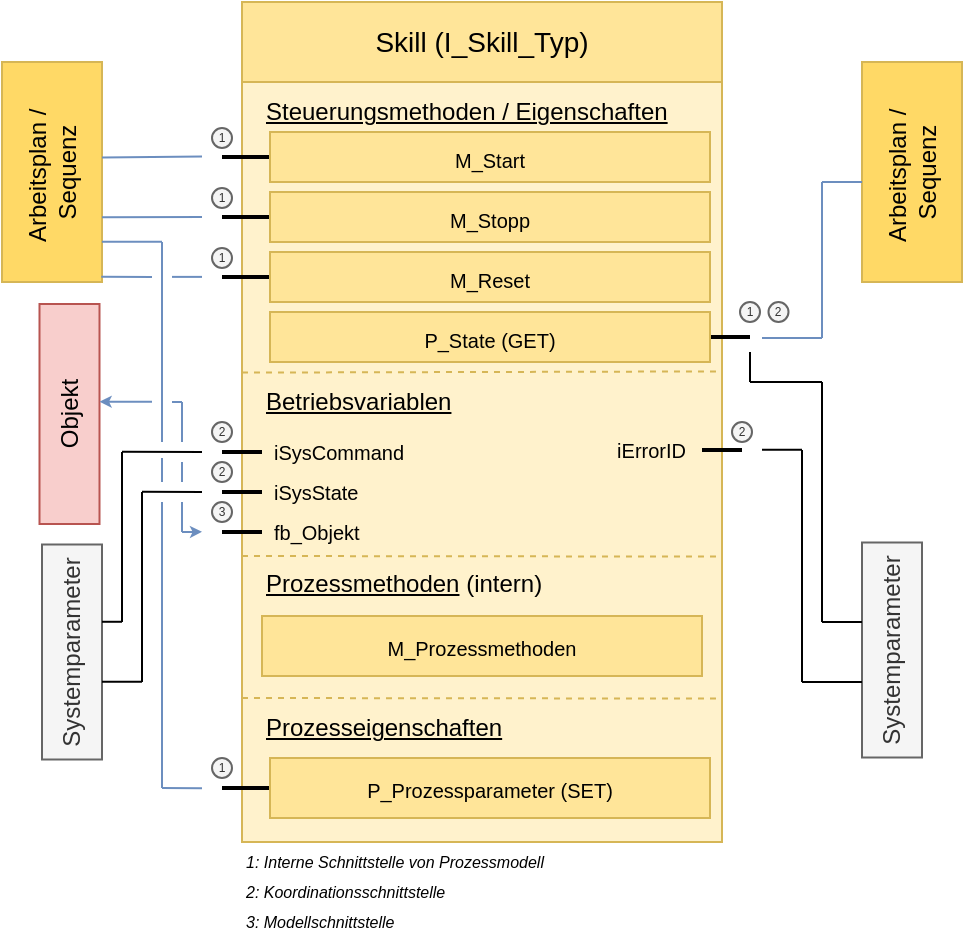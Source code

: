 <mxfile version="25.0.1">
  <diagram name="Seite-1" id="sdpVUGcd8ZdfAYJY-DBQ">
    <mxGraphModel dx="1526" dy="583" grid="1" gridSize="10" guides="1" tooltips="1" connect="1" arrows="1" fold="1" page="1" pageScale="1" pageWidth="827" pageHeight="1169" math="0" shadow="0">
      <root>
        <mxCell id="0" />
        <mxCell id="1" parent="0" />
        <mxCell id="eThXzIZxuzrMQbyXuAEO-1" value="Skill (I_Skill_Typ)" style="rounded=0;whiteSpace=wrap;html=1;fillColor=#FFE599;strokeColor=#d6b656;fontSize=14;" parent="1" vertex="1">
          <mxGeometry x="280" y="280" width="240" height="40" as="geometry" />
        </mxCell>
        <mxCell id="eThXzIZxuzrMQbyXuAEO-2" value="" style="rounded=0;whiteSpace=wrap;html=1;fillColor=#fff2cc;strokeColor=#d6b656;" parent="1" vertex="1">
          <mxGeometry x="280" y="320" width="240" height="380" as="geometry" />
        </mxCell>
        <mxCell id="eThXzIZxuzrMQbyXuAEO-3" value="Steuerungsmethoden / Eigenschaften" style="text;html=1;align=left;verticalAlign=middle;whiteSpace=wrap;rounded=0;fontStyle=4" parent="1" vertex="1">
          <mxGeometry x="290" y="320" width="220" height="30" as="geometry" />
        </mxCell>
        <mxCell id="eThXzIZxuzrMQbyXuAEO-5" value="" style="rounded=0;whiteSpace=wrap;html=1;fillColor=none;strokeColor=none;" parent="1" vertex="1">
          <mxGeometry x="290" y="350" width="220" height="20" as="geometry" />
        </mxCell>
        <mxCell id="eThXzIZxuzrMQbyXuAEO-10" value="" style="rounded=0;whiteSpace=wrap;html=1;fillColor=none;strokeColor=none;" parent="1" vertex="1">
          <mxGeometry x="290" y="370" width="220" height="20" as="geometry" />
        </mxCell>
        <mxCell id="eThXzIZxuzrMQbyXuAEO-13" value="" style="rounded=0;whiteSpace=wrap;html=1;fillColor=none;strokeColor=none;" parent="1" vertex="1">
          <mxGeometry x="290" y="390" width="220" height="20" as="geometry" />
        </mxCell>
        <mxCell id="eThXzIZxuzrMQbyXuAEO-16" value="" style="rounded=0;whiteSpace=wrap;html=1;fillColor=none;strokeColor=none;" parent="1" vertex="1">
          <mxGeometry x="290" y="410" width="220" height="20" as="geometry" />
        </mxCell>
        <mxCell id="eThXzIZxuzrMQbyXuAEO-19" value="" style="rounded=0;whiteSpace=wrap;html=1;fillColor=none;strokeColor=none;" parent="1" vertex="1">
          <mxGeometry x="290" y="430" width="220" height="20" as="geometry" />
        </mxCell>
        <mxCell id="eThXzIZxuzrMQbyXuAEO-27" value="Betriebsvariablen" style="text;html=1;align=left;verticalAlign=middle;whiteSpace=wrap;rounded=0;fontStyle=4" parent="1" vertex="1">
          <mxGeometry x="290" y="465" width="120" height="30" as="geometry" />
        </mxCell>
        <mxCell id="eThXzIZxuzrMQbyXuAEO-33" value="" style="rounded=0;whiteSpace=wrap;html=1;fillColor=none;strokeColor=none;" parent="1" vertex="1">
          <mxGeometry x="290" y="495" width="220" height="20" as="geometry" />
        </mxCell>
        <mxCell id="eThXzIZxuzrMQbyXuAEO-34" value="" style="endArrow=none;html=1;rounded=0;strokeWidth=2;" parent="1" source="eThXzIZxuzrMQbyXuAEO-33" edge="1">
          <mxGeometry width="50" height="50" relative="1" as="geometry">
            <mxPoint x="330" y="565" as="sourcePoint" />
            <mxPoint x="270" y="505" as="targetPoint" />
          </mxGeometry>
        </mxCell>
        <mxCell id="eThXzIZxuzrMQbyXuAEO-35" value="iSysCommand" style="text;html=1;align=left;verticalAlign=middle;whiteSpace=wrap;rounded=0;fontStyle=0;fontSize=10;" parent="1" vertex="1">
          <mxGeometry x="294" y="500" width="76" height="10" as="geometry" />
        </mxCell>
        <mxCell id="eThXzIZxuzrMQbyXuAEO-38" value="" style="rounded=0;whiteSpace=wrap;html=1;fillColor=none;strokeColor=none;" parent="1" vertex="1">
          <mxGeometry x="290" y="515" width="220" height="20" as="geometry" />
        </mxCell>
        <mxCell id="eThXzIZxuzrMQbyXuAEO-39" value="" style="endArrow=none;html=1;rounded=0;strokeWidth=2;" parent="1" source="eThXzIZxuzrMQbyXuAEO-38" edge="1">
          <mxGeometry width="50" height="50" relative="1" as="geometry">
            <mxPoint x="330" y="585" as="sourcePoint" />
            <mxPoint x="270" y="525" as="targetPoint" />
          </mxGeometry>
        </mxCell>
        <mxCell id="eThXzIZxuzrMQbyXuAEO-40" value="iSysState" style="text;html=1;align=left;verticalAlign=middle;whiteSpace=wrap;rounded=0;fontStyle=0;fontSize=10;" parent="1" vertex="1">
          <mxGeometry x="294" y="520" width="76" height="10" as="geometry" />
        </mxCell>
        <mxCell id="eThXzIZxuzrMQbyXuAEO-43" value="" style="rounded=0;whiteSpace=wrap;html=1;fillColor=none;strokeColor=none;" parent="1" vertex="1">
          <mxGeometry x="290" y="535" width="220" height="20" as="geometry" />
        </mxCell>
        <mxCell id="eThXzIZxuzrMQbyXuAEO-44" value="" style="endArrow=none;html=1;rounded=0;strokeWidth=2;" parent="1" source="eThXzIZxuzrMQbyXuAEO-43" edge="1">
          <mxGeometry width="50" height="50" relative="1" as="geometry">
            <mxPoint x="330" y="605" as="sourcePoint" />
            <mxPoint x="270" y="545" as="targetPoint" />
          </mxGeometry>
        </mxCell>
        <mxCell id="eThXzIZxuzrMQbyXuAEO-45" value="fb_Objekt" style="text;html=1;align=left;verticalAlign=middle;whiteSpace=wrap;rounded=0;fontStyle=0;fontSize=10;" parent="1" vertex="1">
          <mxGeometry x="294" y="540" width="76" height="10" as="geometry" />
        </mxCell>
        <mxCell id="eThXzIZxuzrMQbyXuAEO-48" value="Prozesseigenschaften" style="text;html=1;align=left;verticalAlign=middle;whiteSpace=wrap;rounded=0;fontStyle=4" parent="1" vertex="1">
          <mxGeometry x="290" y="628" width="120" height="30" as="geometry" />
        </mxCell>
        <mxCell id="eThXzIZxuzrMQbyXuAEO-50" value="" style="rounded=0;whiteSpace=wrap;html=1;fillColor=none;strokeColor=none;" parent="1" vertex="1">
          <mxGeometry x="290" y="653" width="220" height="20" as="geometry" />
        </mxCell>
        <mxCell id="RpQ9mGnAC0z5zZGKGi01-17" style="edgeStyle=orthogonalEdgeStyle;rounded=0;orthogonalLoop=1;jettySize=auto;html=1;endArrow=none;endFill=0;strokeWidth=2;" parent="1" source="eThXzIZxuzrMQbyXuAEO-56" edge="1">
          <mxGeometry relative="1" as="geometry">
            <mxPoint x="530" y="447.5" as="targetPoint" />
          </mxGeometry>
        </mxCell>
        <mxCell id="eThXzIZxuzrMQbyXuAEO-56" value="&lt;font style=&quot;font-size: 10px;&quot;&gt;P_State (GET)&lt;/font&gt;" style="rounded=0;whiteSpace=wrap;html=1;fillColor=#FFE599;strokeColor=#d6b656;fontSize=14;" parent="1" vertex="1">
          <mxGeometry x="294" y="435" width="220" height="25" as="geometry" />
        </mxCell>
        <mxCell id="eThXzIZxuzrMQbyXuAEO-58" value="" style="endArrow=none;html=1;rounded=0;fillColor=#fff2cc;strokeColor=#d6b656;entryX=1;entryY=0.464;entryDx=0;entryDy=0;entryPerimeter=0;exitX=0;exitY=0.466;exitDx=0;exitDy=0;exitPerimeter=0;strokeWidth=1;dashed=1;" parent="1" edge="1">
          <mxGeometry width="50" height="50" relative="1" as="geometry">
            <mxPoint x="280" y="465.29" as="sourcePoint" />
            <mxPoint x="520" y="464.71" as="targetPoint" />
          </mxGeometry>
        </mxCell>
        <mxCell id="eThXzIZxuzrMQbyXuAEO-59" value="" style="endArrow=none;html=1;rounded=0;fillColor=#fff2cc;strokeColor=#d6b656;exitX=0;exitY=0.792;exitDx=0;exitDy=0;exitPerimeter=0;strokeWidth=1;dashed=1;entryX=1;entryY=0.793;entryDx=0;entryDy=0;entryPerimeter=0;" parent="1" edge="1">
          <mxGeometry width="50" height="50" relative="1" as="geometry">
            <mxPoint x="280" y="628.0" as="sourcePoint" />
            <mxPoint x="520" y="628.29" as="targetPoint" />
          </mxGeometry>
        </mxCell>
        <mxCell id="eThXzIZxuzrMQbyXuAEO-60" value="Arbeitsplan /&amp;nbsp;&lt;div&gt;Sequenz&lt;/div&gt;" style="rounded=0;whiteSpace=wrap;html=1;rotation=-90;fillColor=#FFD966;strokeColor=#d6b656;" parent="1" vertex="1">
          <mxGeometry x="130" y="340" width="110" height="50" as="geometry" />
        </mxCell>
        <mxCell id="eThXzIZxuzrMQbyXuAEO-62" value="Systemparameter" style="rounded=0;whiteSpace=wrap;html=1;rotation=-90;fillColor=#f5f5f5;fontColor=#333333;strokeColor=#666666;" parent="1" vertex="1">
          <mxGeometry x="551.25" y="589" width="107.5" height="30" as="geometry" />
        </mxCell>
        <mxCell id="eThXzIZxuzrMQbyXuAEO-65" value="Arbeitsplan /&amp;nbsp;&lt;div&gt;Sequenz&lt;/div&gt;" style="rounded=0;whiteSpace=wrap;html=1;rotation=-90;fillColor=#FFD966;strokeColor=#d6b656;" parent="1" vertex="1">
          <mxGeometry x="560" y="340" width="110" height="50" as="geometry" />
        </mxCell>
        <mxCell id="eThXzIZxuzrMQbyXuAEO-66" value="Objekt" style="rounded=0;whiteSpace=wrap;html=1;rotation=-90;fillColor=#f8cecc;strokeColor=#b85450;" parent="1" vertex="1">
          <mxGeometry x="138.75" y="471" width="110" height="30" as="geometry" />
        </mxCell>
        <mxCell id="eThXzIZxuzrMQbyXuAEO-67" value="Systemparameter" style="rounded=0;whiteSpace=wrap;html=1;rotation=-90;fillColor=#f5f5f5;fontColor=#333333;strokeColor=#666666;" parent="1" vertex="1">
          <mxGeometry x="141.25" y="590" width="107.5" height="30" as="geometry" />
        </mxCell>
        <mxCell id="eThXzIZxuzrMQbyXuAEO-86" value="" style="endArrow=none;html=1;rounded=0;" parent="1" edge="1">
          <mxGeometry width="50" height="50" relative="1" as="geometry">
            <mxPoint x="560" y="620" as="sourcePoint" />
            <mxPoint x="590" y="620" as="targetPoint" />
          </mxGeometry>
        </mxCell>
        <mxCell id="eThXzIZxuzrMQbyXuAEO-87" value="" style="endArrow=classic;html=1;rounded=0;endFill=1;startSize=4;endSize=3;fillColor=#dae8fc;strokeColor=#6c8ebf;" parent="1" edge="1">
          <mxGeometry width="50" height="50" relative="1" as="geometry">
            <mxPoint x="250" y="545" as="sourcePoint" />
            <mxPoint x="260" y="544.92" as="targetPoint" />
          </mxGeometry>
        </mxCell>
        <mxCell id="eThXzIZxuzrMQbyXuAEO-88" value="" style="endArrow=none;html=1;rounded=0;" parent="1" edge="1">
          <mxGeometry width="50" height="50" relative="1" as="geometry">
            <mxPoint x="230" y="524.85" as="sourcePoint" />
            <mxPoint x="260" y="525" as="targetPoint" />
          </mxGeometry>
        </mxCell>
        <mxCell id="eThXzIZxuzrMQbyXuAEO-89" value="" style="endArrow=none;html=1;rounded=0;" parent="1" edge="1">
          <mxGeometry width="50" height="50" relative="1" as="geometry">
            <mxPoint x="220" y="504.92" as="sourcePoint" />
            <mxPoint x="260" y="505" as="targetPoint" />
          </mxGeometry>
        </mxCell>
        <mxCell id="eThXzIZxuzrMQbyXuAEO-90" value="" style="endArrow=none;html=1;rounded=0;endSize=6;startSize=6;targetPerimeterSpacing=0;" parent="1" edge="1">
          <mxGeometry width="50" height="50" relative="1" as="geometry">
            <mxPoint x="230" y="525" as="sourcePoint" />
            <mxPoint x="230" y="620" as="targetPoint" />
          </mxGeometry>
        </mxCell>
        <mxCell id="eThXzIZxuzrMQbyXuAEO-92" value="" style="endArrow=none;html=1;rounded=0;" parent="1" edge="1">
          <mxGeometry width="50" height="50" relative="1" as="geometry">
            <mxPoint x="210" y="619.89" as="sourcePoint" />
            <mxPoint x="230" y="619.89" as="targetPoint" />
          </mxGeometry>
        </mxCell>
        <mxCell id="eThXzIZxuzrMQbyXuAEO-93" value="" style="endArrow=none;html=1;rounded=0;" parent="1" edge="1">
          <mxGeometry width="50" height="50" relative="1" as="geometry">
            <mxPoint x="220" y="505" as="sourcePoint" />
            <mxPoint x="220" y="590" as="targetPoint" />
          </mxGeometry>
        </mxCell>
        <mxCell id="eThXzIZxuzrMQbyXuAEO-95" value="" style="endArrow=none;html=1;rounded=0;" parent="1" edge="1">
          <mxGeometry width="50" height="50" relative="1" as="geometry">
            <mxPoint x="220" y="589.89" as="sourcePoint" />
            <mxPoint x="210" y="589.89" as="targetPoint" />
          </mxGeometry>
        </mxCell>
        <mxCell id="eThXzIZxuzrMQbyXuAEO-98" value="" style="endArrow=none;html=1;rounded=0;fillColor=#dae8fc;strokeColor=#6c8ebf;" parent="1" edge="1">
          <mxGeometry width="50" height="50" relative="1" as="geometry">
            <mxPoint x="570" y="448" as="sourcePoint" />
            <mxPoint x="570" y="370" as="targetPoint" />
          </mxGeometry>
        </mxCell>
        <mxCell id="eThXzIZxuzrMQbyXuAEO-100" value="" style="endArrow=none;html=1;rounded=0;" parent="1" edge="1">
          <mxGeometry width="50" height="50" relative="1" as="geometry">
            <mxPoint x="570" y="590" as="sourcePoint" />
            <mxPoint x="590" y="590" as="targetPoint" />
          </mxGeometry>
        </mxCell>
        <mxCell id="eThXzIZxuzrMQbyXuAEO-101" value="" style="endArrow=none;html=1;rounded=0;fillColor=#dae8fc;strokeColor=#6c8ebf;" parent="1" edge="1">
          <mxGeometry width="50" height="50" relative="1" as="geometry">
            <mxPoint x="240" y="673" as="sourcePoint" />
            <mxPoint x="260" y="673.14" as="targetPoint" />
          </mxGeometry>
        </mxCell>
        <mxCell id="eThXzIZxuzrMQbyXuAEO-103" value="" style="endArrow=none;html=1;rounded=0;fillColor=#dae8fc;strokeColor=#6c8ebf;" parent="1" edge="1">
          <mxGeometry width="50" height="50" relative="1" as="geometry">
            <mxPoint x="240" y="673" as="sourcePoint" />
            <mxPoint x="240" y="530" as="targetPoint" />
          </mxGeometry>
        </mxCell>
        <mxCell id="eThXzIZxuzrMQbyXuAEO-105" value="" style="endArrow=none;html=1;rounded=0;fillColor=#dae8fc;strokeColor=#6c8ebf;" parent="1" edge="1">
          <mxGeometry width="50" height="50" relative="1" as="geometry">
            <mxPoint x="240" y="508" as="sourcePoint" />
            <mxPoint x="240" y="520" as="targetPoint" />
          </mxGeometry>
        </mxCell>
        <mxCell id="eThXzIZxuzrMQbyXuAEO-106" value="" style="endArrow=none;html=1;rounded=0;fillColor=#dae8fc;strokeColor=#6c8ebf;" parent="1" edge="1">
          <mxGeometry width="50" height="50" relative="1" as="geometry">
            <mxPoint x="240" y="400" as="sourcePoint" />
            <mxPoint x="240" y="500" as="targetPoint" />
          </mxGeometry>
        </mxCell>
        <mxCell id="eThXzIZxuzrMQbyXuAEO-107" value="" style="endArrow=none;html=1;rounded=0;fillColor=#dae8fc;strokeColor=#6c8ebf;" parent="1" edge="1">
          <mxGeometry width="50" height="50" relative="1" as="geometry">
            <mxPoint x="240" y="399.92" as="sourcePoint" />
            <mxPoint x="210" y="399.84" as="targetPoint" />
          </mxGeometry>
        </mxCell>
        <mxCell id="eThXzIZxuzrMQbyXuAEO-111" value="2" style="ellipse;whiteSpace=wrap;html=1;aspect=fixed;fontSize=6;fillColor=#f5f5f5;fontColor=#333333;strokeColor=#666666;" parent="1" vertex="1">
          <mxGeometry x="543.25" y="430" width="10" height="10" as="geometry" />
        </mxCell>
        <mxCell id="eThXzIZxuzrMQbyXuAEO-112" value="2" style="ellipse;whiteSpace=wrap;html=1;aspect=fixed;fontSize=6;fillColor=#f5f5f5;fontColor=#333333;strokeColor=#666666;" parent="1" vertex="1">
          <mxGeometry x="265" y="490" width="10" height="10" as="geometry" />
        </mxCell>
        <mxCell id="eThXzIZxuzrMQbyXuAEO-113" value="2" style="ellipse;whiteSpace=wrap;html=1;aspect=fixed;fontSize=6;fillColor=#f5f5f5;fontColor=#333333;strokeColor=#666666;" parent="1" vertex="1">
          <mxGeometry x="265" y="510" width="10" height="10" as="geometry" />
        </mxCell>
        <mxCell id="eThXzIZxuzrMQbyXuAEO-114" value="3" style="ellipse;whiteSpace=wrap;html=1;aspect=fixed;fontSize=6;fillColor=#f5f5f5;fontColor=#333333;strokeColor=#666666;" parent="1" vertex="1">
          <mxGeometry x="265" y="530" width="10" height="10" as="geometry" />
        </mxCell>
        <mxCell id="eThXzIZxuzrMQbyXuAEO-122" value="1" style="ellipse;whiteSpace=wrap;html=1;aspect=fixed;fontSize=6;fillColor=#f5f5f5;fontColor=#333333;strokeColor=#666666;" parent="1" vertex="1">
          <mxGeometry x="265" y="343" width="10" height="10" as="geometry" />
        </mxCell>
        <mxCell id="eThXzIZxuzrMQbyXuAEO-127" value="1" style="ellipse;whiteSpace=wrap;html=1;aspect=fixed;fontSize=6;fillColor=#f5f5f5;fontColor=#333333;strokeColor=#666666;" parent="1" vertex="1">
          <mxGeometry x="265" y="658" width="10" height="10" as="geometry" />
        </mxCell>
        <mxCell id="RpQ9mGnAC0z5zZGKGi01-13" style="edgeStyle=orthogonalEdgeStyle;rounded=0;orthogonalLoop=1;jettySize=auto;html=1;endArrow=none;endFill=0;strokeWidth=2;" parent="1" source="RpQ9mGnAC0z5zZGKGi01-1" edge="1">
          <mxGeometry relative="1" as="geometry">
            <mxPoint x="270" y="357.5" as="targetPoint" />
          </mxGeometry>
        </mxCell>
        <mxCell id="RpQ9mGnAC0z5zZGKGi01-1" value="&lt;font style=&quot;font-size: 10px;&quot;&gt;M_Start&lt;/font&gt;" style="rounded=0;whiteSpace=wrap;html=1;fillColor=#FFE599;strokeColor=#d6b656;fontSize=14;" parent="1" vertex="1">
          <mxGeometry x="294" y="345" width="220" height="25" as="geometry" />
        </mxCell>
        <mxCell id="RpQ9mGnAC0z5zZGKGi01-14" style="edgeStyle=orthogonalEdgeStyle;rounded=0;orthogonalLoop=1;jettySize=auto;html=1;endArrow=none;endFill=0;strokeWidth=2;" parent="1" source="RpQ9mGnAC0z5zZGKGi01-2" edge="1">
          <mxGeometry relative="1" as="geometry">
            <mxPoint x="270" y="387.5" as="targetPoint" />
          </mxGeometry>
        </mxCell>
        <mxCell id="RpQ9mGnAC0z5zZGKGi01-2" value="&lt;font style=&quot;font-size: 10px;&quot;&gt;M_Stopp&lt;/font&gt;" style="rounded=0;whiteSpace=wrap;html=1;fillColor=#FFE599;strokeColor=#d6b656;fontSize=14;" parent="1" vertex="1">
          <mxGeometry x="294" y="375" width="220" height="25" as="geometry" />
        </mxCell>
        <mxCell id="RpQ9mGnAC0z5zZGKGi01-15" style="edgeStyle=orthogonalEdgeStyle;rounded=0;orthogonalLoop=1;jettySize=auto;html=1;endArrow=none;endFill=0;strokeWidth=2;" parent="1" source="RpQ9mGnAC0z5zZGKGi01-3" edge="1">
          <mxGeometry relative="1" as="geometry">
            <mxPoint x="270" y="417.5" as="targetPoint" />
          </mxGeometry>
        </mxCell>
        <mxCell id="RpQ9mGnAC0z5zZGKGi01-3" value="&lt;font style=&quot;font-size: 10px;&quot;&gt;M_Reset&lt;/font&gt;" style="rounded=0;whiteSpace=wrap;html=1;fillColor=#FFE599;strokeColor=#d6b656;fontSize=14;" parent="1" vertex="1">
          <mxGeometry x="294" y="405" width="220" height="25" as="geometry" />
        </mxCell>
        <mxCell id="RpQ9mGnAC0z5zZGKGi01-6" style="edgeStyle=orthogonalEdgeStyle;rounded=0;orthogonalLoop=1;jettySize=auto;html=1;endArrow=none;endFill=0;strokeWidth=2;" parent="1" edge="1">
          <mxGeometry relative="1" as="geometry">
            <mxPoint x="530" y="504" as="targetPoint" />
            <mxPoint x="510" y="504" as="sourcePoint" />
          </mxGeometry>
        </mxCell>
        <mxCell id="RpQ9mGnAC0z5zZGKGi01-7" value="iErrorID" style="text;html=1;align=right;verticalAlign=middle;whiteSpace=wrap;rounded=0;fontStyle=0;fontSize=10;" parent="1" vertex="1">
          <mxGeometry x="429" y="499" width="75" height="10" as="geometry" />
        </mxCell>
        <mxCell id="RpQ9mGnAC0z5zZGKGi01-8" value="2" style="ellipse;whiteSpace=wrap;html=1;aspect=fixed;fontSize=6;fillColor=#f5f5f5;fontColor=#333333;strokeColor=#666666;" parent="1" vertex="1">
          <mxGeometry x="525" y="490" width="10" height="10" as="geometry" />
        </mxCell>
        <mxCell id="RpQ9mGnAC0z5zZGKGi01-18" style="edgeStyle=orthogonalEdgeStyle;rounded=0;orthogonalLoop=1;jettySize=auto;html=1;strokeWidth=2;endArrow=none;endFill=0;" parent="1" source="RpQ9mGnAC0z5zZGKGi01-9" edge="1">
          <mxGeometry relative="1" as="geometry">
            <mxPoint x="270" y="673" as="targetPoint" />
          </mxGeometry>
        </mxCell>
        <mxCell id="RpQ9mGnAC0z5zZGKGi01-9" value="&lt;font style=&quot;font-size: 10px;&quot;&gt;P_Prozessparameter (SET)&lt;/font&gt;" style="rounded=0;whiteSpace=wrap;html=1;fillColor=#FFE599;strokeColor=#d6b656;fontSize=14;" parent="1" vertex="1">
          <mxGeometry x="294" y="658" width="220" height="30" as="geometry" />
        </mxCell>
        <mxCell id="RpQ9mGnAC0z5zZGKGi01-19" value="1" style="ellipse;whiteSpace=wrap;html=1;aspect=fixed;fontSize=6;fillColor=#f5f5f5;fontColor=#333333;strokeColor=#666666;" parent="1" vertex="1">
          <mxGeometry x="265" y="373" width="10" height="10" as="geometry" />
        </mxCell>
        <mxCell id="RpQ9mGnAC0z5zZGKGi01-20" value="1" style="ellipse;whiteSpace=wrap;html=1;aspect=fixed;fontSize=6;fillColor=#f5f5f5;fontColor=#333333;strokeColor=#666666;" parent="1" vertex="1">
          <mxGeometry x="265" y="403" width="10" height="10" as="geometry" />
        </mxCell>
        <mxCell id="RpQ9mGnAC0z5zZGKGi01-21" value="" style="endArrow=none;html=1;rounded=0;entryX=0.294;entryY=1;entryDx=0;entryDy=0;entryPerimeter=0;fillColor=#dae8fc;strokeColor=#6c8ebf;" parent="1" target="eThXzIZxuzrMQbyXuAEO-60" edge="1">
          <mxGeometry width="50" height="50" relative="1" as="geometry">
            <mxPoint x="260" y="387.5" as="sourcePoint" />
            <mxPoint x="235" y="387.42" as="targetPoint" />
          </mxGeometry>
        </mxCell>
        <mxCell id="RpQ9mGnAC0z5zZGKGi01-22" value="" style="endArrow=none;html=1;rounded=0;entryX=0.294;entryY=1;entryDx=0;entryDy=0;entryPerimeter=0;fillColor=#dae8fc;strokeColor=#6c8ebf;" parent="1" edge="1">
          <mxGeometry width="50" height="50" relative="1" as="geometry">
            <mxPoint x="260" y="357.25" as="sourcePoint" />
            <mxPoint x="210" y="357.75" as="targetPoint" />
          </mxGeometry>
        </mxCell>
        <mxCell id="RpQ9mGnAC0z5zZGKGi01-23" value="" style="endArrow=none;html=1;rounded=0;fillColor=#dae8fc;strokeColor=#6c8ebf;" parent="1" edge="1">
          <mxGeometry width="50" height="50" relative="1" as="geometry">
            <mxPoint x="260" y="417.44" as="sourcePoint" />
            <mxPoint x="245" y="417.44" as="targetPoint" />
          </mxGeometry>
        </mxCell>
        <mxCell id="RpQ9mGnAC0z5zZGKGi01-24" value="" style="endArrow=none;html=1;rounded=0;entryX=0.024;entryY=0.993;entryDx=0;entryDy=0;entryPerimeter=0;fillColor=#dae8fc;strokeColor=#6c8ebf;" parent="1" target="eThXzIZxuzrMQbyXuAEO-60" edge="1">
          <mxGeometry width="50" height="50" relative="1" as="geometry">
            <mxPoint x="235" y="417.44" as="sourcePoint" />
            <mxPoint x="220" y="417.44" as="targetPoint" />
          </mxGeometry>
        </mxCell>
        <mxCell id="RpQ9mGnAC0z5zZGKGi01-25" value="" style="endArrow=none;html=1;rounded=0;fillColor=#dae8fc;strokeColor=#6c8ebf;" parent="1" edge="1">
          <mxGeometry width="50" height="50" relative="1" as="geometry">
            <mxPoint x="250" y="545" as="sourcePoint" />
            <mxPoint x="250" y="530" as="targetPoint" />
          </mxGeometry>
        </mxCell>
        <mxCell id="RpQ9mGnAC0z5zZGKGi01-26" value="" style="endArrow=none;html=1;rounded=0;fillColor=#dae8fc;strokeColor=#6c8ebf;" parent="1" edge="1">
          <mxGeometry width="50" height="50" relative="1" as="geometry">
            <mxPoint x="250" y="520" as="sourcePoint" />
            <mxPoint x="250" y="510" as="targetPoint" />
          </mxGeometry>
        </mxCell>
        <mxCell id="RpQ9mGnAC0z5zZGKGi01-27" value="" style="endArrow=none;html=1;rounded=0;fillColor=#dae8fc;strokeColor=#6c8ebf;" parent="1" edge="1">
          <mxGeometry width="50" height="50" relative="1" as="geometry">
            <mxPoint x="250" y="500" as="sourcePoint" />
            <mxPoint x="250" y="480" as="targetPoint" />
          </mxGeometry>
        </mxCell>
        <mxCell id="RpQ9mGnAC0z5zZGKGi01-28" value="" style="endArrow=none;html=1;rounded=0;fillColor=#dae8fc;strokeColor=#6c8ebf;" parent="1" edge="1">
          <mxGeometry width="50" height="50" relative="1" as="geometry">
            <mxPoint x="245" y="480" as="sourcePoint" />
            <mxPoint x="250" y="480" as="targetPoint" />
          </mxGeometry>
        </mxCell>
        <mxCell id="RpQ9mGnAC0z5zZGKGi01-29" value="" style="endArrow=none;html=1;rounded=0;exitX=0.556;exitY=1.002;exitDx=0;exitDy=0;exitPerimeter=0;endFill=0;startArrow=classic;startFill=1;endSize=9;startSize=3;fillColor=#dae8fc;strokeColor=#6c8ebf;" parent="1" source="eThXzIZxuzrMQbyXuAEO-66" edge="1">
          <mxGeometry width="50" height="50" relative="1" as="geometry">
            <mxPoint x="230" y="479.91" as="sourcePoint" />
            <mxPoint x="235" y="479.91" as="targetPoint" />
          </mxGeometry>
        </mxCell>
        <mxCell id="RpQ9mGnAC0z5zZGKGi01-35" value="" style="endArrow=none;html=1;rounded=0;fillColor=#dae8fc;strokeColor=#6c8ebf;" parent="1" edge="1">
          <mxGeometry width="50" height="50" relative="1" as="geometry">
            <mxPoint x="590" y="370" as="sourcePoint" />
            <mxPoint x="570" y="370" as="targetPoint" />
          </mxGeometry>
        </mxCell>
        <mxCell id="RpQ9mGnAC0z5zZGKGi01-36" value="" style="endArrow=none;html=1;rounded=0;" parent="1" edge="1">
          <mxGeometry width="50" height="50" relative="1" as="geometry">
            <mxPoint x="560" y="620" as="sourcePoint" />
            <mxPoint x="560" y="504" as="targetPoint" />
          </mxGeometry>
        </mxCell>
        <mxCell id="RpQ9mGnAC0z5zZGKGi01-37" value="" style="endArrow=none;html=1;rounded=0;" parent="1" edge="1">
          <mxGeometry width="50" height="50" relative="1" as="geometry">
            <mxPoint x="560" y="503.83" as="sourcePoint" />
            <mxPoint x="540" y="503.83" as="targetPoint" />
          </mxGeometry>
        </mxCell>
        <mxCell id="SiAroIzHnvL3SgjyUSq0-2" value="" style="group" parent="1" vertex="1" connectable="0">
          <mxGeometry x="280" y="700" width="210" height="50" as="geometry" />
        </mxCell>
        <mxCell id="eThXzIZxuzrMQbyXuAEO-118" value="2: Koordinationsschnittstelle" style="text;html=1;align=left;verticalAlign=middle;whiteSpace=wrap;rounded=0;fontSize=8;fontStyle=2" parent="SiAroIzHnvL3SgjyUSq0-2" vertex="1">
          <mxGeometry y="20" width="140" height="10" as="geometry" />
        </mxCell>
        <mxCell id="eThXzIZxuzrMQbyXuAEO-119" value="3: Modellschnittstelle" style="text;html=1;align=left;verticalAlign=middle;whiteSpace=wrap;rounded=0;fontSize=8;fontStyle=2" parent="SiAroIzHnvL3SgjyUSq0-2" vertex="1">
          <mxGeometry y="30" width="140" height="20" as="geometry" />
        </mxCell>
        <mxCell id="eThXzIZxuzrMQbyXuAEO-121" value="1: Interne Schnittstelle von Prozessmodell" style="text;html=1;align=left;verticalAlign=middle;whiteSpace=wrap;rounded=0;fontSize=8;fontStyle=2" parent="SiAroIzHnvL3SgjyUSq0-2" vertex="1">
          <mxGeometry width="210" height="20" as="geometry" />
        </mxCell>
        <mxCell id="SiAroIzHnvL3SgjyUSq0-3" value="" style="endArrow=none;html=1;rounded=0;fillColor=#fff2cc;strokeColor=#d6b656;exitX=0;exitY=0.792;exitDx=0;exitDy=0;exitPerimeter=0;strokeWidth=1;dashed=1;entryX=1;entryY=0.793;entryDx=0;entryDy=0;entryPerimeter=0;" parent="1" edge="1">
          <mxGeometry width="50" height="50" relative="1" as="geometry">
            <mxPoint x="280" y="557.0" as="sourcePoint" />
            <mxPoint x="520" y="557.29" as="targetPoint" />
          </mxGeometry>
        </mxCell>
        <mxCell id="SiAroIzHnvL3SgjyUSq0-4" value="&lt;u&gt;Prozessmethoden&lt;/u&gt; (intern)" style="text;html=1;align=left;verticalAlign=middle;whiteSpace=wrap;rounded=0;fontStyle=0" parent="1" vertex="1">
          <mxGeometry x="290" y="556" width="180" height="30" as="geometry" />
        </mxCell>
        <mxCell id="SiAroIzHnvL3SgjyUSq0-5" value="&lt;font style=&quot;font-size: 10px;&quot;&gt;M_Prozessmethoden&lt;/font&gt;" style="rounded=0;whiteSpace=wrap;html=1;fillColor=#FFE599;strokeColor=#d6b656;fontSize=14;" parent="1" vertex="1">
          <mxGeometry x="290" y="587" width="220" height="30" as="geometry" />
        </mxCell>
        <mxCell id="xE-td5u5r7IJH0RTSCSX-1" value="" style="endArrow=none;html=1;rounded=0;fillColor=#dae8fc;strokeColor=#6c8ebf;" parent="1" edge="1">
          <mxGeometry width="50" height="50" relative="1" as="geometry">
            <mxPoint x="540" y="448" as="sourcePoint" />
            <mxPoint x="570" y="448" as="targetPoint" />
          </mxGeometry>
        </mxCell>
        <mxCell id="xE-td5u5r7IJH0RTSCSX-2" value="" style="endArrow=none;html=1;rounded=0;" parent="1" edge="1">
          <mxGeometry width="50" height="50" relative="1" as="geometry">
            <mxPoint x="570" y="590" as="sourcePoint" />
            <mxPoint x="570" y="470" as="targetPoint" />
          </mxGeometry>
        </mxCell>
        <mxCell id="xE-td5u5r7IJH0RTSCSX-3" value="" style="endArrow=none;html=1;rounded=0;" parent="1" edge="1">
          <mxGeometry width="50" height="50" relative="1" as="geometry">
            <mxPoint x="534" y="470" as="sourcePoint" />
            <mxPoint x="570" y="470" as="targetPoint" />
          </mxGeometry>
        </mxCell>
        <mxCell id="xE-td5u5r7IJH0RTSCSX-4" value="" style="endArrow=none;html=1;rounded=0;" parent="1" edge="1">
          <mxGeometry width="50" height="50" relative="1" as="geometry">
            <mxPoint x="534" y="470" as="sourcePoint" />
            <mxPoint x="534" y="455" as="targetPoint" />
          </mxGeometry>
        </mxCell>
        <mxCell id="xE-td5u5r7IJH0RTSCSX-5" value="1" style="ellipse;whiteSpace=wrap;html=1;aspect=fixed;fontSize=6;fillColor=#f5f5f5;fontColor=#333333;strokeColor=#666666;" parent="1" vertex="1">
          <mxGeometry x="529" y="430" width="10" height="10" as="geometry" />
        </mxCell>
      </root>
    </mxGraphModel>
  </diagram>
</mxfile>
